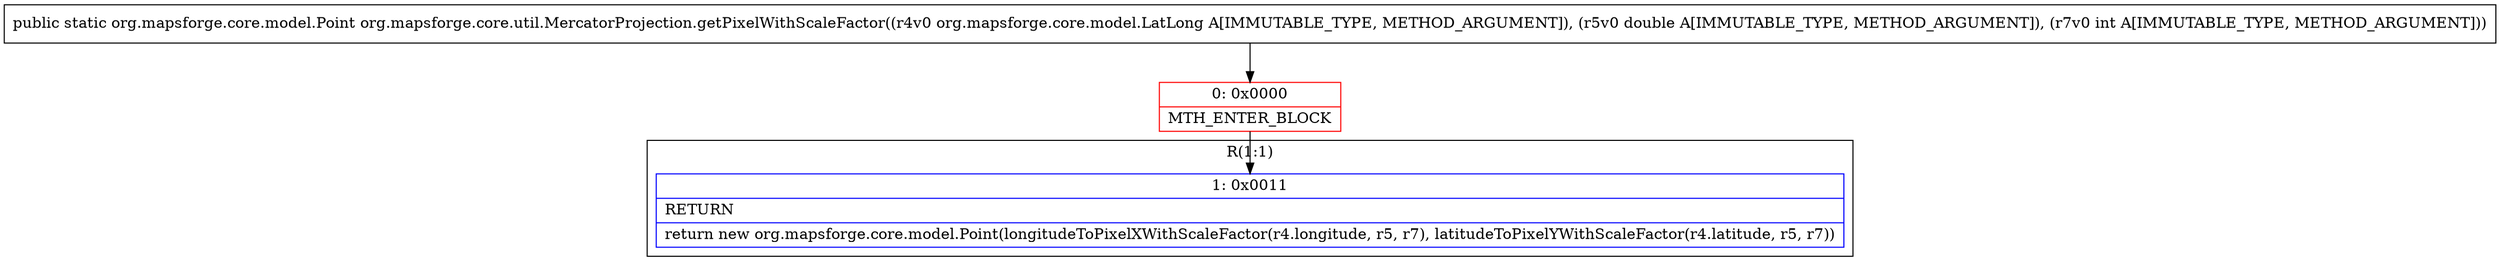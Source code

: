 digraph "CFG fororg.mapsforge.core.util.MercatorProjection.getPixelWithScaleFactor(Lorg\/mapsforge\/core\/model\/LatLong;DI)Lorg\/mapsforge\/core\/model\/Point;" {
subgraph cluster_Region_2141193268 {
label = "R(1:1)";
node [shape=record,color=blue];
Node_1 [shape=record,label="{1\:\ 0x0011|RETURN\l|return new org.mapsforge.core.model.Point(longitudeToPixelXWithScaleFactor(r4.longitude, r5, r7), latitudeToPixelYWithScaleFactor(r4.latitude, r5, r7))\l}"];
}
Node_0 [shape=record,color=red,label="{0\:\ 0x0000|MTH_ENTER_BLOCK\l}"];
MethodNode[shape=record,label="{public static org.mapsforge.core.model.Point org.mapsforge.core.util.MercatorProjection.getPixelWithScaleFactor((r4v0 org.mapsforge.core.model.LatLong A[IMMUTABLE_TYPE, METHOD_ARGUMENT]), (r5v0 double A[IMMUTABLE_TYPE, METHOD_ARGUMENT]), (r7v0 int A[IMMUTABLE_TYPE, METHOD_ARGUMENT])) }"];
MethodNode -> Node_0;
Node_0 -> Node_1;
}

